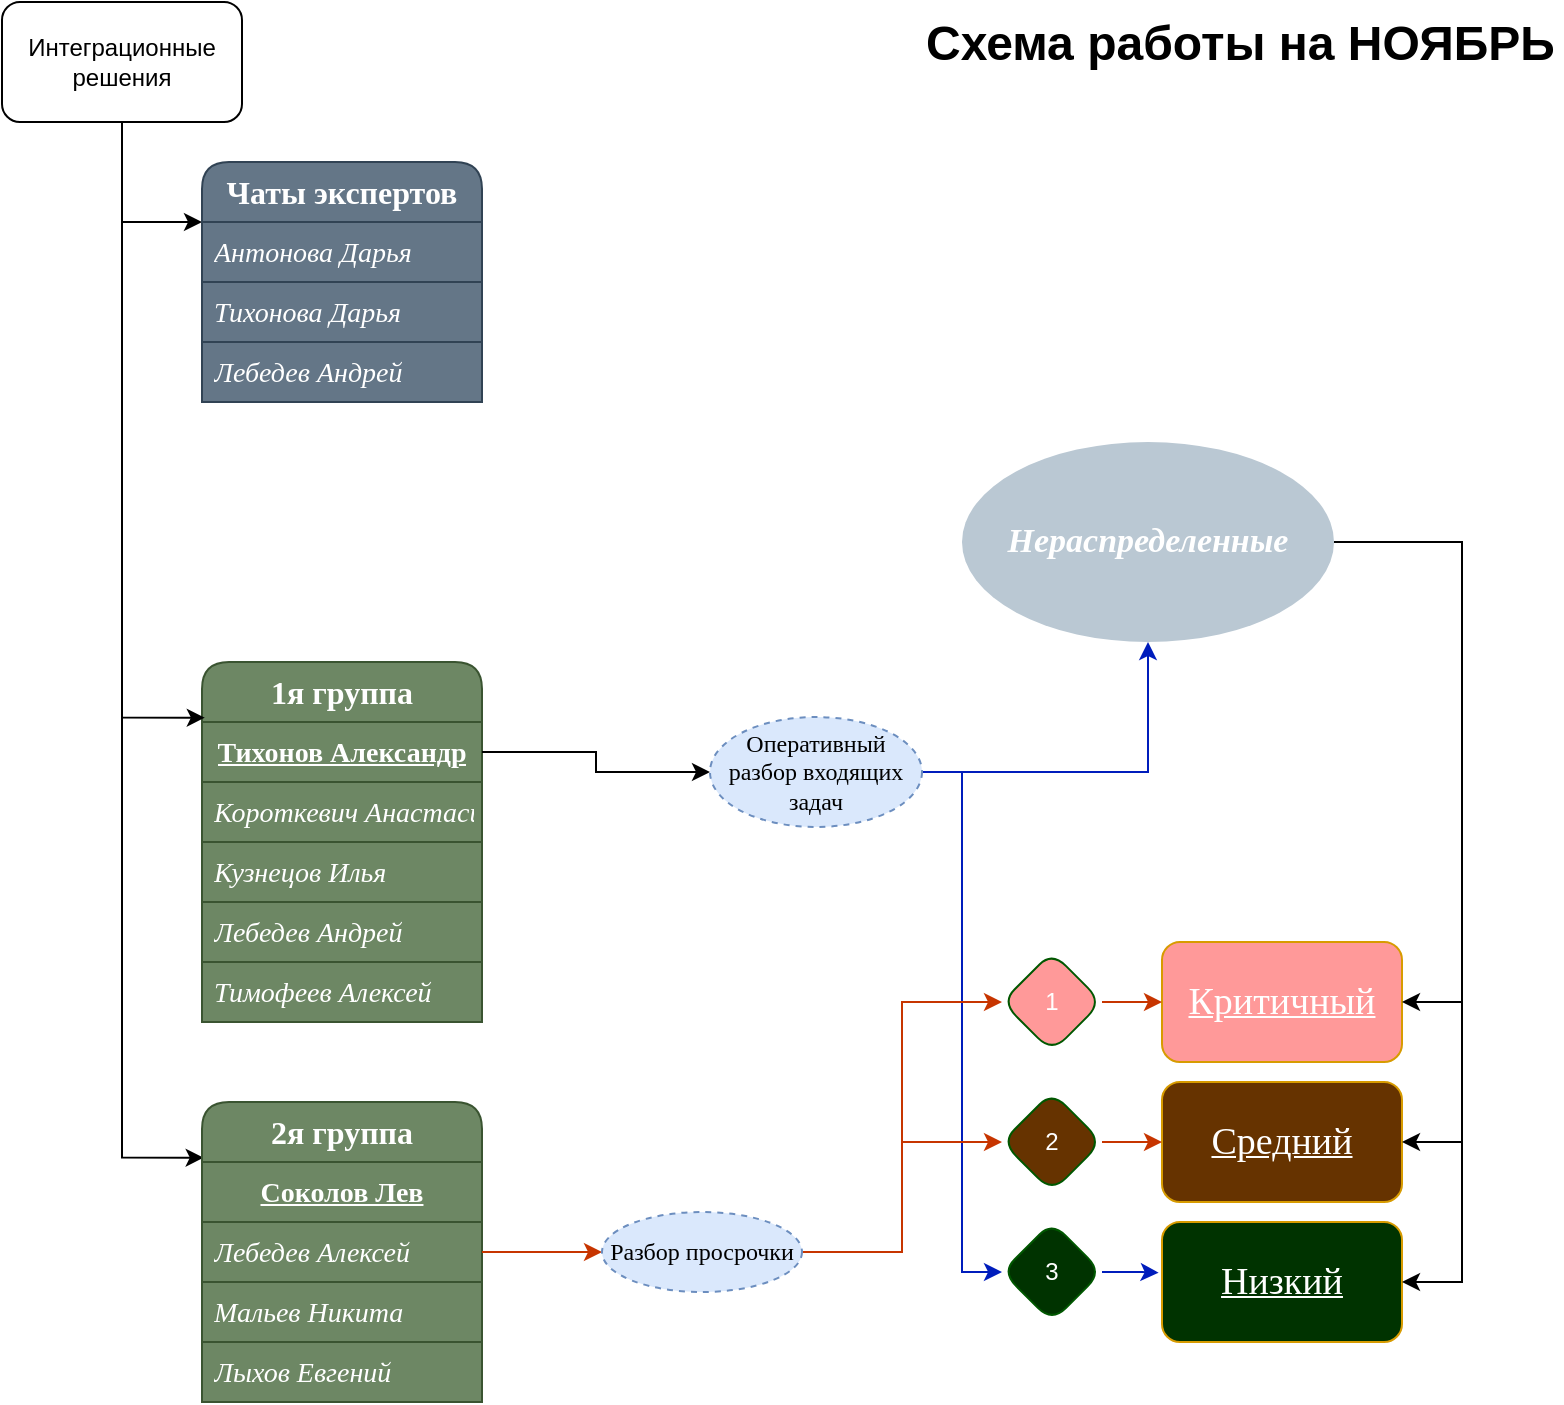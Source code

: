 <mxfile version="24.8.3">
  <diagram name="Страница — 1" id="RGlEnjP4Q5MJ_EAzEtDM">
    <mxGraphModel dx="1195" dy="733" grid="1" gridSize="10" guides="1" tooltips="1" connect="1" arrows="1" fold="1" page="1" pageScale="1" pageWidth="827" pageHeight="1169" math="0" shadow="0">
      <root>
        <mxCell id="0" />
        <mxCell id="1" parent="0" />
        <mxCell id="4Yv4w1ldaMEZDNmSyz41-57" value="" style="edgeStyle=orthogonalEdgeStyle;rounded=0;orthogonalLoop=1;jettySize=auto;html=1;fontFamily=Helvetica;fontSize=12;fontColor=default;fontStyle=0;entryX=0.006;entryY=-0.072;entryDx=0;entryDy=0;entryPerimeter=0;" edge="1" parent="1" source="4Yv4w1ldaMEZDNmSyz41-1" target="4Yv4w1ldaMEZDNmSyz41-39">
          <mxGeometry relative="1" as="geometry">
            <mxPoint x="70" y="570" as="targetPoint" />
          </mxGeometry>
        </mxCell>
        <mxCell id="4Yv4w1ldaMEZDNmSyz41-124" style="edgeStyle=orthogonalEdgeStyle;rounded=0;orthogonalLoop=1;jettySize=auto;html=1;entryX=0;entryY=0.25;entryDx=0;entryDy=0;fontFamily=Helvetica;fontSize=12;fontColor=default;fontStyle=0;" edge="1" parent="1" source="4Yv4w1ldaMEZDNmSyz41-1" target="4Yv4w1ldaMEZDNmSyz41-9">
          <mxGeometry relative="1" as="geometry" />
        </mxCell>
        <mxCell id="4Yv4w1ldaMEZDNmSyz41-1" value="Интеграционные решения" style="rounded=1;whiteSpace=wrap;html=1;" vertex="1" parent="1">
          <mxGeometry x="20" y="20" width="120" height="60" as="geometry" />
        </mxCell>
        <mxCell id="4Yv4w1ldaMEZDNmSyz41-9" value="&lt;div style=&quot;font-size: 16px; line-height: 21px; white-space: pre;&quot;&gt;&lt;span style=&quot;font-size: 16px;&quot;&gt;Чаты экспертов&lt;/span&gt;&lt;/div&gt;" style="swimlane;fontStyle=1;childLayout=stackLayout;horizontal=1;startSize=30;horizontalStack=0;resizeParent=1;resizeParentMax=0;resizeLast=0;collapsible=1;marginBottom=0;whiteSpace=wrap;html=1;fillColor=#647687;strokeColor=#314354;swimlaneFillColor=none;rounded=1;shadow=0;glass=0;fillStyle=solid;labelBorderColor=none;labelBackgroundColor=none;fontSize=16;fontFamily=Times New Roman;fontColor=#ffffff;align=center;" vertex="1" parent="1">
          <mxGeometry x="120" y="100" width="140" height="120" as="geometry">
            <mxRectangle x="120" y="110" width="130" height="30" as="alternateBounds" />
          </mxGeometry>
        </mxCell>
        <mxCell id="4Yv4w1ldaMEZDNmSyz41-10" value="&lt;div style=&quot;font-size: 14px; line-height: 21px; white-space: pre;&quot;&gt;&lt;span style=&quot;&quot;&gt;&lt;span&gt;Антонова Дарья&lt;/span&gt;&lt;/span&gt;&lt;/div&gt;" style="text;strokeColor=#314354;fillColor=#647687;align=left;verticalAlign=middle;spacingLeft=4;spacingRight=4;overflow=hidden;points=[[0,0.5],[1,0.5]];portConstraint=eastwest;rotatable=0;whiteSpace=wrap;html=1;fontColor=#ffffff;labelBackgroundColor=none;fontFamily=Times New Roman;fontStyle=2" vertex="1" parent="4Yv4w1ldaMEZDNmSyz41-9">
          <mxGeometry y="30" width="140" height="30" as="geometry" />
        </mxCell>
        <mxCell id="4Yv4w1ldaMEZDNmSyz41-11" value="&lt;div style=&quot;font-size: 14px; line-height: 21px; white-space: pre;&quot;&gt;&lt;span style=&quot;&quot;&gt;Тихонова Дарья&lt;/span&gt;&lt;/div&gt;" style="text;strokeColor=#314354;fillColor=#647687;align=left;verticalAlign=middle;spacingLeft=4;spacingRight=4;overflow=hidden;points=[[0,0.5],[1,0.5]];portConstraint=eastwest;rotatable=0;whiteSpace=wrap;html=1;fontStyle=2;fontColor=#ffffff;labelBackgroundColor=none;fontFamily=Times New Roman;" vertex="1" parent="4Yv4w1ldaMEZDNmSyz41-9">
          <mxGeometry y="60" width="140" height="30" as="geometry" />
        </mxCell>
        <mxCell id="4Yv4w1ldaMEZDNmSyz41-12" value="&lt;div style=&quot;font-size: 14px; line-height: 21px; white-space: pre;&quot;&gt;&lt;span style=&quot;&quot;&gt;Лебедев Андрей&lt;/span&gt;&lt;/div&gt;" style="text;strokeColor=#314354;fillColor=#647687;align=left;verticalAlign=middle;spacingLeft=4;spacingRight=4;overflow=hidden;points=[[0,0.5],[1,0.5]];portConstraint=eastwest;rotatable=0;whiteSpace=wrap;html=1;fontStyle=2;labelBackgroundColor=none;fontColor=#ffffff;fontFamily=Times New Roman;" vertex="1" parent="4Yv4w1ldaMEZDNmSyz41-9">
          <mxGeometry y="90" width="140" height="30" as="geometry" />
        </mxCell>
        <mxCell id="4Yv4w1ldaMEZDNmSyz41-31" value="&lt;div style=&quot;font-size: 16px; line-height: 21px; white-space: pre;&quot;&gt;&lt;span style=&quot;font-size: 16px;&quot;&gt;1я группа&lt;/span&gt;&lt;/div&gt;" style="swimlane;fontStyle=1;childLayout=stackLayout;horizontal=1;startSize=30;horizontalStack=0;resizeParent=1;resizeParentMax=0;resizeLast=0;collapsible=1;marginBottom=0;whiteSpace=wrap;html=1;fillColor=#6d8764;strokeColor=#3A5431;swimlaneFillColor=none;rounded=1;shadow=0;glass=0;fillStyle=solid;labelBorderColor=none;labelBackgroundColor=none;fontSize=16;fontFamily=Times New Roman;fontColor=#ffffff;align=center;" vertex="1" parent="1">
          <mxGeometry x="120" y="350" width="140" height="180" as="geometry">
            <mxRectangle x="460" y="110" width="130" height="30" as="alternateBounds" />
          </mxGeometry>
        </mxCell>
        <mxCell id="4Yv4w1ldaMEZDNmSyz41-32" value="&lt;div style=&quot;font-size: 14px; line-height: 21px; white-space: pre;&quot;&gt;&lt;div style=&quot;line-height: 21px;&quot;&gt;&lt;span style=&quot;&quot;&gt;Тихонов Александр&lt;/span&gt;&lt;/div&gt;&lt;/div&gt;" style="text;strokeColor=#3A5431;fillColor=#6d8764;align=center;verticalAlign=middle;spacingLeft=4;spacingRight=4;overflow=hidden;points=[[0,0.5],[1,0.5]];portConstraint=eastwest;rotatable=0;whiteSpace=wrap;html=1;labelBackgroundColor=none;fontColor=#ffffff;labelBorderColor=none;fontFamily=Times New Roman;fontStyle=5" vertex="1" parent="4Yv4w1ldaMEZDNmSyz41-31">
          <mxGeometry y="30" width="140" height="30" as="geometry" />
        </mxCell>
        <mxCell id="4Yv4w1ldaMEZDNmSyz41-33" value="&lt;div style=&quot;font-size: 14px; line-height: 21px; white-space: pre;&quot;&gt;&lt;div style=&quot;line-height: 21px;&quot;&gt;&lt;span style=&quot;&quot;&gt;Короткевич Анастасия&lt;/span&gt;&lt;/div&gt;&lt;/div&gt;" style="text;strokeColor=#3A5431;fillColor=#6d8764;align=left;verticalAlign=middle;spacingLeft=4;spacingRight=4;overflow=hidden;points=[[0,0.5],[1,0.5]];portConstraint=eastwest;rotatable=0;whiteSpace=wrap;html=1;fontStyle=2;fontColor=#ffffff;labelBorderColor=none;labelBackgroundColor=none;fontFamily=Times New Roman;" vertex="1" parent="4Yv4w1ldaMEZDNmSyz41-31">
          <mxGeometry y="60" width="140" height="30" as="geometry" />
        </mxCell>
        <mxCell id="4Yv4w1ldaMEZDNmSyz41-34" value="&lt;div style=&quot;font-size: 14px; line-height: 21px; white-space: pre;&quot;&gt;&lt;div style=&quot;line-height: 21px;&quot;&gt;&lt;span style=&quot;&quot;&gt;Кузнецов Илья&lt;/span&gt;&lt;/div&gt;&lt;/div&gt;" style="text;strokeColor=#3A5431;fillColor=#6d8764;align=left;verticalAlign=middle;spacingLeft=4;spacingRight=4;overflow=hidden;points=[[0,0.5],[1,0.5]];portConstraint=eastwest;rotatable=0;whiteSpace=wrap;html=1;fontStyle=2;labelBackgroundColor=none;fontColor=#ffffff;labelBorderColor=none;fontFamily=Times New Roman;" vertex="1" parent="4Yv4w1ldaMEZDNmSyz41-31">
          <mxGeometry y="90" width="140" height="30" as="geometry" />
        </mxCell>
        <mxCell id="4Yv4w1ldaMEZDNmSyz41-35" value="&lt;div style=&quot;font-size: 14px; line-height: 21px; white-space: pre;&quot;&gt;&lt;div style=&quot;line-height: 21px;&quot;&gt;&lt;span style=&quot;&quot;&gt;Лебедев Андрей&lt;/span&gt;&lt;/div&gt;&lt;/div&gt;" style="text;strokeColor=#3A5431;fillColor=#6d8764;align=left;verticalAlign=middle;spacingLeft=4;spacingRight=4;overflow=hidden;points=[[0,0.5],[1,0.5]];portConstraint=eastwest;rotatable=0;whiteSpace=wrap;html=1;fontStyle=2;labelBackgroundColor=none;fontColor=#ffffff;labelBorderColor=none;fontFamily=Times New Roman;" vertex="1" parent="4Yv4w1ldaMEZDNmSyz41-31">
          <mxGeometry y="120" width="140" height="30" as="geometry" />
        </mxCell>
        <mxCell id="4Yv4w1ldaMEZDNmSyz41-36" value="&lt;div style=&quot;font-size: 14px; line-height: 21px; white-space: pre;&quot;&gt;&lt;div style=&quot;line-height: 21px;&quot;&gt;&lt;div style=&quot;line-height: 21px;&quot;&gt;&lt;span style=&quot;&quot;&gt;Тимофеев Алексей&lt;/span&gt;&lt;/div&gt;&lt;/div&gt;&lt;/div&gt;" style="text;strokeColor=#3A5431;fillColor=#6d8764;align=left;verticalAlign=middle;spacingLeft=4;spacingRight=4;overflow=hidden;points=[[0,0.5],[1,0.5]];portConstraint=eastwest;rotatable=0;whiteSpace=wrap;html=1;fontStyle=2;labelBackgroundColor=none;fontColor=#ffffff;labelBorderColor=none;fontFamily=Times New Roman;" vertex="1" parent="4Yv4w1ldaMEZDNmSyz41-31">
          <mxGeometry y="150" width="140" height="30" as="geometry" />
        </mxCell>
        <mxCell id="4Yv4w1ldaMEZDNmSyz41-38" value="&lt;div style=&quot;font-size: 16px; line-height: 21px; white-space: pre;&quot;&gt;&lt;span style=&quot;font-size: 16px;&quot;&gt;2я группа&lt;/span&gt;&lt;/div&gt;" style="swimlane;fontStyle=1;childLayout=stackLayout;horizontal=1;startSize=30;horizontalStack=0;resizeParent=1;resizeParentMax=0;resizeLast=0;collapsible=1;marginBottom=0;whiteSpace=wrap;html=1;fillColor=#6d8764;strokeColor=#3A5431;swimlaneFillColor=none;rounded=1;shadow=0;glass=0;fillStyle=solid;labelBorderColor=none;labelBackgroundColor=none;fontSize=16;fontFamily=Times New Roman;fontColor=#ffffff;align=center;" vertex="1" parent="1">
          <mxGeometry x="120" y="570" width="140" height="150" as="geometry">
            <mxRectangle x="460" y="110" width="130" height="30" as="alternateBounds" />
          </mxGeometry>
        </mxCell>
        <mxCell id="4Yv4w1ldaMEZDNmSyz41-39" value="&lt;div style=&quot;line-height: 21px;&quot;&gt;&lt;div style=&quot;line-height: 21px;&quot;&gt;&lt;font&gt;&lt;span style=&quot;font-size: 14px; white-space: pre;&quot;&gt;Соколов Лев&lt;/span&gt;&lt;/font&gt;&lt;/div&gt;&lt;/div&gt;" style="text;strokeColor=#3A5431;fillColor=#6d8764;align=center;verticalAlign=middle;spacingLeft=4;spacingRight=4;overflow=hidden;points=[[0,0.5],[1,0.5]];portConstraint=eastwest;rotatable=0;whiteSpace=wrap;html=1;labelBackgroundColor=none;labelBorderColor=none;fontColor=#ffffff;fontFamily=Times New Roman;fontStyle=5" vertex="1" parent="4Yv4w1ldaMEZDNmSyz41-38">
          <mxGeometry y="30" width="140" height="30" as="geometry" />
        </mxCell>
        <mxCell id="4Yv4w1ldaMEZDNmSyz41-40" value="&lt;div style=&quot;line-height: 21px;&quot;&gt;&lt;div style=&quot;line-height: 21px;&quot;&gt;&lt;font&gt;&lt;span style=&quot;font-size: 14px; white-space: pre;&quot;&gt;Лебедев Алексей&lt;/span&gt;&lt;/font&gt;&lt;/div&gt;&lt;/div&gt;" style="text;strokeColor=#3A5431;fillColor=#6d8764;align=left;verticalAlign=middle;spacingLeft=4;spacingRight=4;overflow=hidden;points=[[0,0.5],[1,0.5]];portConstraint=eastwest;rotatable=0;whiteSpace=wrap;html=1;fontStyle=2;labelBorderColor=none;fontColor=#ffffff;labelBackgroundColor=none;fontFamily=Times New Roman;" vertex="1" parent="4Yv4w1ldaMEZDNmSyz41-38">
          <mxGeometry y="60" width="140" height="30" as="geometry" />
        </mxCell>
        <mxCell id="4Yv4w1ldaMEZDNmSyz41-41" value="&lt;div style=&quot;line-height: 21px;&quot;&gt;&lt;div style=&quot;line-height: 21px;&quot;&gt;&lt;font&gt;&lt;span style=&quot;font-size: 14px; white-space: pre;&quot;&gt;Мальев Никита&lt;/span&gt;&lt;/font&gt;&lt;/div&gt;&lt;/div&gt;" style="text;strokeColor=#3A5431;fillColor=#6d8764;align=left;verticalAlign=middle;spacingLeft=4;spacingRight=4;overflow=hidden;points=[[0,0.5],[1,0.5]];portConstraint=eastwest;rotatable=0;whiteSpace=wrap;html=1;fontStyle=2;labelBackgroundColor=none;labelBorderColor=none;fontColor=#ffffff;fontFamily=Times New Roman;" vertex="1" parent="4Yv4w1ldaMEZDNmSyz41-38">
          <mxGeometry y="90" width="140" height="30" as="geometry" />
        </mxCell>
        <mxCell id="4Yv4w1ldaMEZDNmSyz41-42" value="&lt;div style=&quot;line-height: 21px;&quot;&gt;&lt;div style=&quot;line-height: 21px;&quot;&gt;&lt;font&gt;&lt;span style=&quot;font-size: 14px; white-space: pre;&quot;&gt;Лыхов Евгений&lt;/span&gt;&lt;/font&gt;&lt;/div&gt;&lt;/div&gt;" style="text;strokeColor=#3A5431;fillColor=#6d8764;align=left;verticalAlign=middle;spacingLeft=4;spacingRight=4;overflow=hidden;points=[[0,0.5],[1,0.5]];portConstraint=eastwest;rotatable=0;whiteSpace=wrap;html=1;fontStyle=2;labelBackgroundColor=none;labelBorderColor=none;fontColor=#ffffff;fontFamily=Times New Roman;" vertex="1" parent="4Yv4w1ldaMEZDNmSyz41-38">
          <mxGeometry y="120" width="140" height="30" as="geometry" />
        </mxCell>
        <mxCell id="4Yv4w1ldaMEZDNmSyz41-60" value="" style="edgeStyle=orthogonalEdgeStyle;rounded=0;orthogonalLoop=1;jettySize=auto;html=1;fontFamily=Helvetica;fontSize=12;fontColor=default;fontStyle=0;entryX=0.01;entryY=-0.072;entryDx=0;entryDy=0;exitX=0.5;exitY=1;exitDx=0;exitDy=0;entryPerimeter=0;" edge="1" parent="1" source="4Yv4w1ldaMEZDNmSyz41-1" target="4Yv4w1ldaMEZDNmSyz41-32">
          <mxGeometry relative="1" as="geometry">
            <mxPoint x="80" y="130" as="sourcePoint" />
            <mxPoint x="121" y="199" as="targetPoint" />
          </mxGeometry>
        </mxCell>
        <mxCell id="4Yv4w1ldaMEZDNmSyz41-61" value="Критичный" style="rounded=1;whiteSpace=wrap;html=1;shadow=0;glass=0;strokeColor=#d79b00;align=center;verticalAlign=middle;swimlaneFillColor=none;fontFamily=Times New Roman;fontSize=19;fontStyle=4;fillColor=#FF9999;labelBackgroundColor=none;fontColor=#FFFFFF;" vertex="1" parent="1">
          <mxGeometry x="600" y="490" width="120" height="60" as="geometry" />
        </mxCell>
        <mxCell id="4Yv4w1ldaMEZDNmSyz41-62" value="Средний" style="rounded=1;whiteSpace=wrap;html=1;shadow=0;glass=0;strokeColor=#d79b00;align=center;verticalAlign=middle;swimlaneFillColor=none;fontFamily=Times New Roman;fontSize=19;fontStyle=4;fillColor=#663300;labelBackgroundColor=none;fontColor=#FFFFFF;" vertex="1" parent="1">
          <mxGeometry x="600" y="560" width="120" height="60" as="geometry" />
        </mxCell>
        <mxCell id="4Yv4w1ldaMEZDNmSyz41-63" value="Низкий" style="rounded=1;whiteSpace=wrap;html=1;shadow=0;glass=0;strokeColor=#d79b00;align=center;verticalAlign=middle;swimlaneFillColor=none;fontFamily=Times New Roman;fontSize=19;fontStyle=4;fillColor=#003300;labelBackgroundColor=none;fontColor=#FFFFFF;" vertex="1" parent="1">
          <mxGeometry x="600" y="630" width="120" height="60" as="geometry" />
        </mxCell>
        <mxCell id="4Yv4w1ldaMEZDNmSyz41-68" style="edgeStyle=orthogonalEdgeStyle;rounded=0;orthogonalLoop=1;jettySize=auto;html=1;entryX=1;entryY=0.5;entryDx=0;entryDy=0;fontFamily=Helvetica;fontSize=12;fontColor=default;fontStyle=0;exitX=1;exitY=0.5;exitDx=0;exitDy=0;" edge="1" parent="1" source="4Yv4w1ldaMEZDNmSyz41-64" target="4Yv4w1ldaMEZDNmSyz41-61">
          <mxGeometry relative="1" as="geometry">
            <Array as="points">
              <mxPoint x="750" y="290" />
              <mxPoint x="750" y="520" />
            </Array>
          </mxGeometry>
        </mxCell>
        <mxCell id="4Yv4w1ldaMEZDNmSyz41-69" style="edgeStyle=orthogonalEdgeStyle;rounded=0;orthogonalLoop=1;jettySize=auto;html=1;exitX=1;exitY=0.5;exitDx=0;exitDy=0;entryX=1;entryY=0.5;entryDx=0;entryDy=0;fontFamily=Helvetica;fontSize=12;fontColor=default;fontStyle=0;" edge="1" parent="1" source="4Yv4w1ldaMEZDNmSyz41-64" target="4Yv4w1ldaMEZDNmSyz41-62">
          <mxGeometry relative="1" as="geometry">
            <Array as="points">
              <mxPoint x="750" y="290" />
              <mxPoint x="750" y="590" />
            </Array>
          </mxGeometry>
        </mxCell>
        <mxCell id="4Yv4w1ldaMEZDNmSyz41-102" style="edgeStyle=orthogonalEdgeStyle;rounded=0;orthogonalLoop=1;jettySize=auto;html=1;fontFamily=Helvetica;fontSize=12;fontColor=default;fontStyle=0;entryX=1;entryY=0.5;entryDx=0;entryDy=0;" edge="1" parent="1" source="4Yv4w1ldaMEZDNmSyz41-64" target="4Yv4w1ldaMEZDNmSyz41-63">
          <mxGeometry relative="1" as="geometry">
            <mxPoint x="750" y="650" as="targetPoint" />
            <Array as="points">
              <mxPoint x="750" y="290" />
              <mxPoint x="750" y="660" />
            </Array>
          </mxGeometry>
        </mxCell>
        <mxCell id="4Yv4w1ldaMEZDNmSyz41-64" value="&lt;font style=&quot;font-size: 17px;&quot;&gt;Нераспределенные&lt;/font&gt;" style="ellipse;whiteSpace=wrap;html=1;rounded=1;shadow=0;glass=0;strokeColor=none;align=center;verticalAlign=middle;swimlaneFillColor=none;fontFamily=Times New Roman;fontSize=17;fontStyle=3;fillColor=#bac8d3;fontColor=#FFFFFF;" vertex="1" parent="1">
          <mxGeometry x="500" y="240" width="186" height="100" as="geometry" />
        </mxCell>
        <mxCell id="4Yv4w1ldaMEZDNmSyz41-80" style="edgeStyle=orthogonalEdgeStyle;rounded=0;orthogonalLoop=1;jettySize=auto;html=1;entryX=0;entryY=0.5;entryDx=0;entryDy=0;fontFamily=Helvetica;fontSize=12;fontColor=default;fontStyle=0;fillColor=#fa6800;strokeColor=#C73500;" edge="1" parent="1" source="4Yv4w1ldaMEZDNmSyz41-87" target="4Yv4w1ldaMEZDNmSyz41-61">
          <mxGeometry relative="1" as="geometry" />
        </mxCell>
        <mxCell id="4Yv4w1ldaMEZDNmSyz41-114" style="edgeStyle=orthogonalEdgeStyle;rounded=0;orthogonalLoop=1;jettySize=auto;html=1;entryX=0.5;entryY=1;entryDx=0;entryDy=0;fontFamily=Helvetica;fontSize=12;fontColor=default;fontStyle=0;fillColor=#0050ef;strokeColor=#001DBC;" edge="1" parent="1" source="4Yv4w1ldaMEZDNmSyz41-85" target="4Yv4w1ldaMEZDNmSyz41-64">
          <mxGeometry relative="1" as="geometry" />
        </mxCell>
        <mxCell id="4Yv4w1ldaMEZDNmSyz41-116" style="edgeStyle=orthogonalEdgeStyle;rounded=0;orthogonalLoop=1;jettySize=auto;html=1;entryX=0;entryY=0.5;entryDx=0;entryDy=0;fontFamily=Helvetica;fontSize=12;fontColor=default;fontStyle=0;fillColor=#0050ef;strokeColor=#001DBC;" edge="1" parent="1" source="4Yv4w1ldaMEZDNmSyz41-85" target="4Yv4w1ldaMEZDNmSyz41-91">
          <mxGeometry relative="1" as="geometry" />
        </mxCell>
        <mxCell id="4Yv4w1ldaMEZDNmSyz41-85" value="&lt;font&gt;Оперативный разбор входящих задач&lt;/font&gt;" style="ellipse;whiteSpace=wrap;html=1;align=center;dashed=1;rounded=1;shadow=0;glass=0;strokeColor=#6c8ebf;verticalAlign=middle;swimlaneFillColor=none;fontFamily=Times New Roman;fontSize=12;fontStyle=0;fillColor=#dae8fc;" vertex="1" parent="1">
          <mxGeometry x="374" y="377.5" width="106" height="55" as="geometry" />
        </mxCell>
        <mxCell id="4Yv4w1ldaMEZDNmSyz41-87" value="1" style="shape=rhombus;perimeter=rhombusPerimeter;whiteSpace=wrap;html=1;align=center;rounded=1;shadow=0;glass=0;strokeColor=#005700;verticalAlign=middle;swimlaneFillColor=none;fontFamily=Helvetica;fontSize=12;fontColor=#ffffff;fontStyle=0;fillColor=#FF9999;" vertex="1" parent="1">
          <mxGeometry x="520" y="495" width="50" height="50" as="geometry" />
        </mxCell>
        <mxCell id="4Yv4w1ldaMEZDNmSyz41-91" value="3" style="shape=rhombus;perimeter=rhombusPerimeter;whiteSpace=wrap;html=1;align=center;rounded=1;shadow=0;glass=0;strokeColor=#005700;verticalAlign=middle;swimlaneFillColor=none;fontFamily=Helvetica;fontSize=12;fontColor=#ffffff;fontStyle=0;fillColor=#003300;" vertex="1" parent="1">
          <mxGeometry x="520" y="630" width="50" height="50" as="geometry" />
        </mxCell>
        <mxCell id="4Yv4w1ldaMEZDNmSyz41-96" style="edgeStyle=orthogonalEdgeStyle;rounded=0;orthogonalLoop=1;jettySize=auto;html=1;entryX=-0.014;entryY=0.422;entryDx=0;entryDy=0;entryPerimeter=0;fontFamily=Helvetica;fontSize=12;fontColor=default;fontStyle=0;fillColor=#0050ef;strokeColor=#001DBC;" edge="1" parent="1" source="4Yv4w1ldaMEZDNmSyz41-91" target="4Yv4w1ldaMEZDNmSyz41-63">
          <mxGeometry relative="1" as="geometry" />
        </mxCell>
        <mxCell id="4Yv4w1ldaMEZDNmSyz41-103" value="" style="edgeStyle=orthogonalEdgeStyle;rounded=0;orthogonalLoop=1;jettySize=auto;html=1;entryX=0;entryY=0.5;entryDx=0;entryDy=0;fontFamily=Helvetica;fontSize=12;fontColor=default;fontStyle=0;fillColor=#fa6800;strokeColor=#C73500;" edge="1" parent="1" source="4Yv4w1ldaMEZDNmSyz41-86" target="4Yv4w1ldaMEZDNmSyz41-89">
          <mxGeometry relative="1" as="geometry">
            <mxPoint x="290" y="645" as="sourcePoint" />
            <mxPoint x="560" y="590" as="targetPoint" />
            <Array as="points">
              <mxPoint x="470" y="645" />
              <mxPoint x="470" y="590" />
            </Array>
          </mxGeometry>
        </mxCell>
        <mxCell id="4Yv4w1ldaMEZDNmSyz41-109" style="edgeStyle=orthogonalEdgeStyle;rounded=0;orthogonalLoop=1;jettySize=auto;html=1;entryX=0;entryY=0.5;entryDx=0;entryDy=0;fontFamily=Helvetica;fontSize=12;fontColor=default;fontStyle=0;fillColor=#fa6800;strokeColor=#C73500;" edge="1" parent="1" source="4Yv4w1ldaMEZDNmSyz41-89" target="4Yv4w1ldaMEZDNmSyz41-62">
          <mxGeometry relative="1" as="geometry" />
        </mxCell>
        <mxCell id="4Yv4w1ldaMEZDNmSyz41-89" value="2" style="shape=rhombus;perimeter=rhombusPerimeter;whiteSpace=wrap;html=1;align=center;rounded=1;shadow=0;glass=0;strokeColor=#005700;verticalAlign=middle;swimlaneFillColor=none;fontFamily=Helvetica;fontSize=12;fontColor=#ffffff;fontStyle=0;fillColor=#663300;" vertex="1" parent="1">
          <mxGeometry x="520" y="565" width="50" height="50" as="geometry" />
        </mxCell>
        <mxCell id="4Yv4w1ldaMEZDNmSyz41-107" value="" style="edgeStyle=orthogonalEdgeStyle;rounded=0;orthogonalLoop=1;jettySize=auto;html=1;entryX=0;entryY=0.5;entryDx=0;entryDy=0;fontFamily=Helvetica;fontSize=12;fontColor=default;fontStyle=0;fillColor=#fa6800;strokeColor=#C73500;" edge="1" parent="1" source="4Yv4w1ldaMEZDNmSyz41-38" target="4Yv4w1ldaMEZDNmSyz41-86">
          <mxGeometry relative="1" as="geometry">
            <mxPoint x="290" y="645" as="sourcePoint" />
            <mxPoint x="480" y="590" as="targetPoint" />
            <Array as="points" />
          </mxGeometry>
        </mxCell>
        <mxCell id="4Yv4w1ldaMEZDNmSyz41-108" style="edgeStyle=orthogonalEdgeStyle;rounded=0;orthogonalLoop=1;jettySize=auto;html=1;entryX=0;entryY=0.5;entryDx=0;entryDy=0;fontFamily=Helvetica;fontSize=12;fontColor=default;fontStyle=0;fillColor=#fa6800;strokeColor=#C73500;" edge="1" parent="1" source="4Yv4w1ldaMEZDNmSyz41-86" target="4Yv4w1ldaMEZDNmSyz41-87">
          <mxGeometry relative="1" as="geometry" />
        </mxCell>
        <mxCell id="4Yv4w1ldaMEZDNmSyz41-86" value="Разбор просрочки" style="ellipse;whiteSpace=wrap;html=1;align=center;dashed=1;rounded=1;shadow=0;glass=0;strokeColor=#6c8ebf;verticalAlign=middle;swimlaneFillColor=none;fontFamily=Times New Roman;fontSize=12;fontStyle=0;fillColor=#dae8fc;" vertex="1" parent="1">
          <mxGeometry x="320" y="625" width="100" height="40" as="geometry" />
        </mxCell>
        <mxCell id="4Yv4w1ldaMEZDNmSyz41-113" style="edgeStyle=orthogonalEdgeStyle;rounded=0;orthogonalLoop=1;jettySize=auto;html=1;entryX=0;entryY=0.5;entryDx=0;entryDy=0;fontFamily=Helvetica;fontSize=12;fontColor=default;fontStyle=0;" edge="1" parent="1" source="4Yv4w1ldaMEZDNmSyz41-32" target="4Yv4w1ldaMEZDNmSyz41-85">
          <mxGeometry relative="1" as="geometry" />
        </mxCell>
        <mxCell id="4Yv4w1ldaMEZDNmSyz41-117" value="&lt;h1 style=&quot;margin-top: 0px;&quot;&gt;Схема работы на НОЯБРЬ&lt;/h1&gt;&lt;p&gt;&lt;br&gt;&lt;/p&gt;" style="text;html=1;whiteSpace=wrap;overflow=hidden;rounded=0;fontFamily=Helvetica;fontSize=12;fontColor=default;fontStyle=0;" vertex="1" parent="1">
          <mxGeometry x="480" y="20" width="320" height="50" as="geometry" />
        </mxCell>
      </root>
    </mxGraphModel>
  </diagram>
</mxfile>
